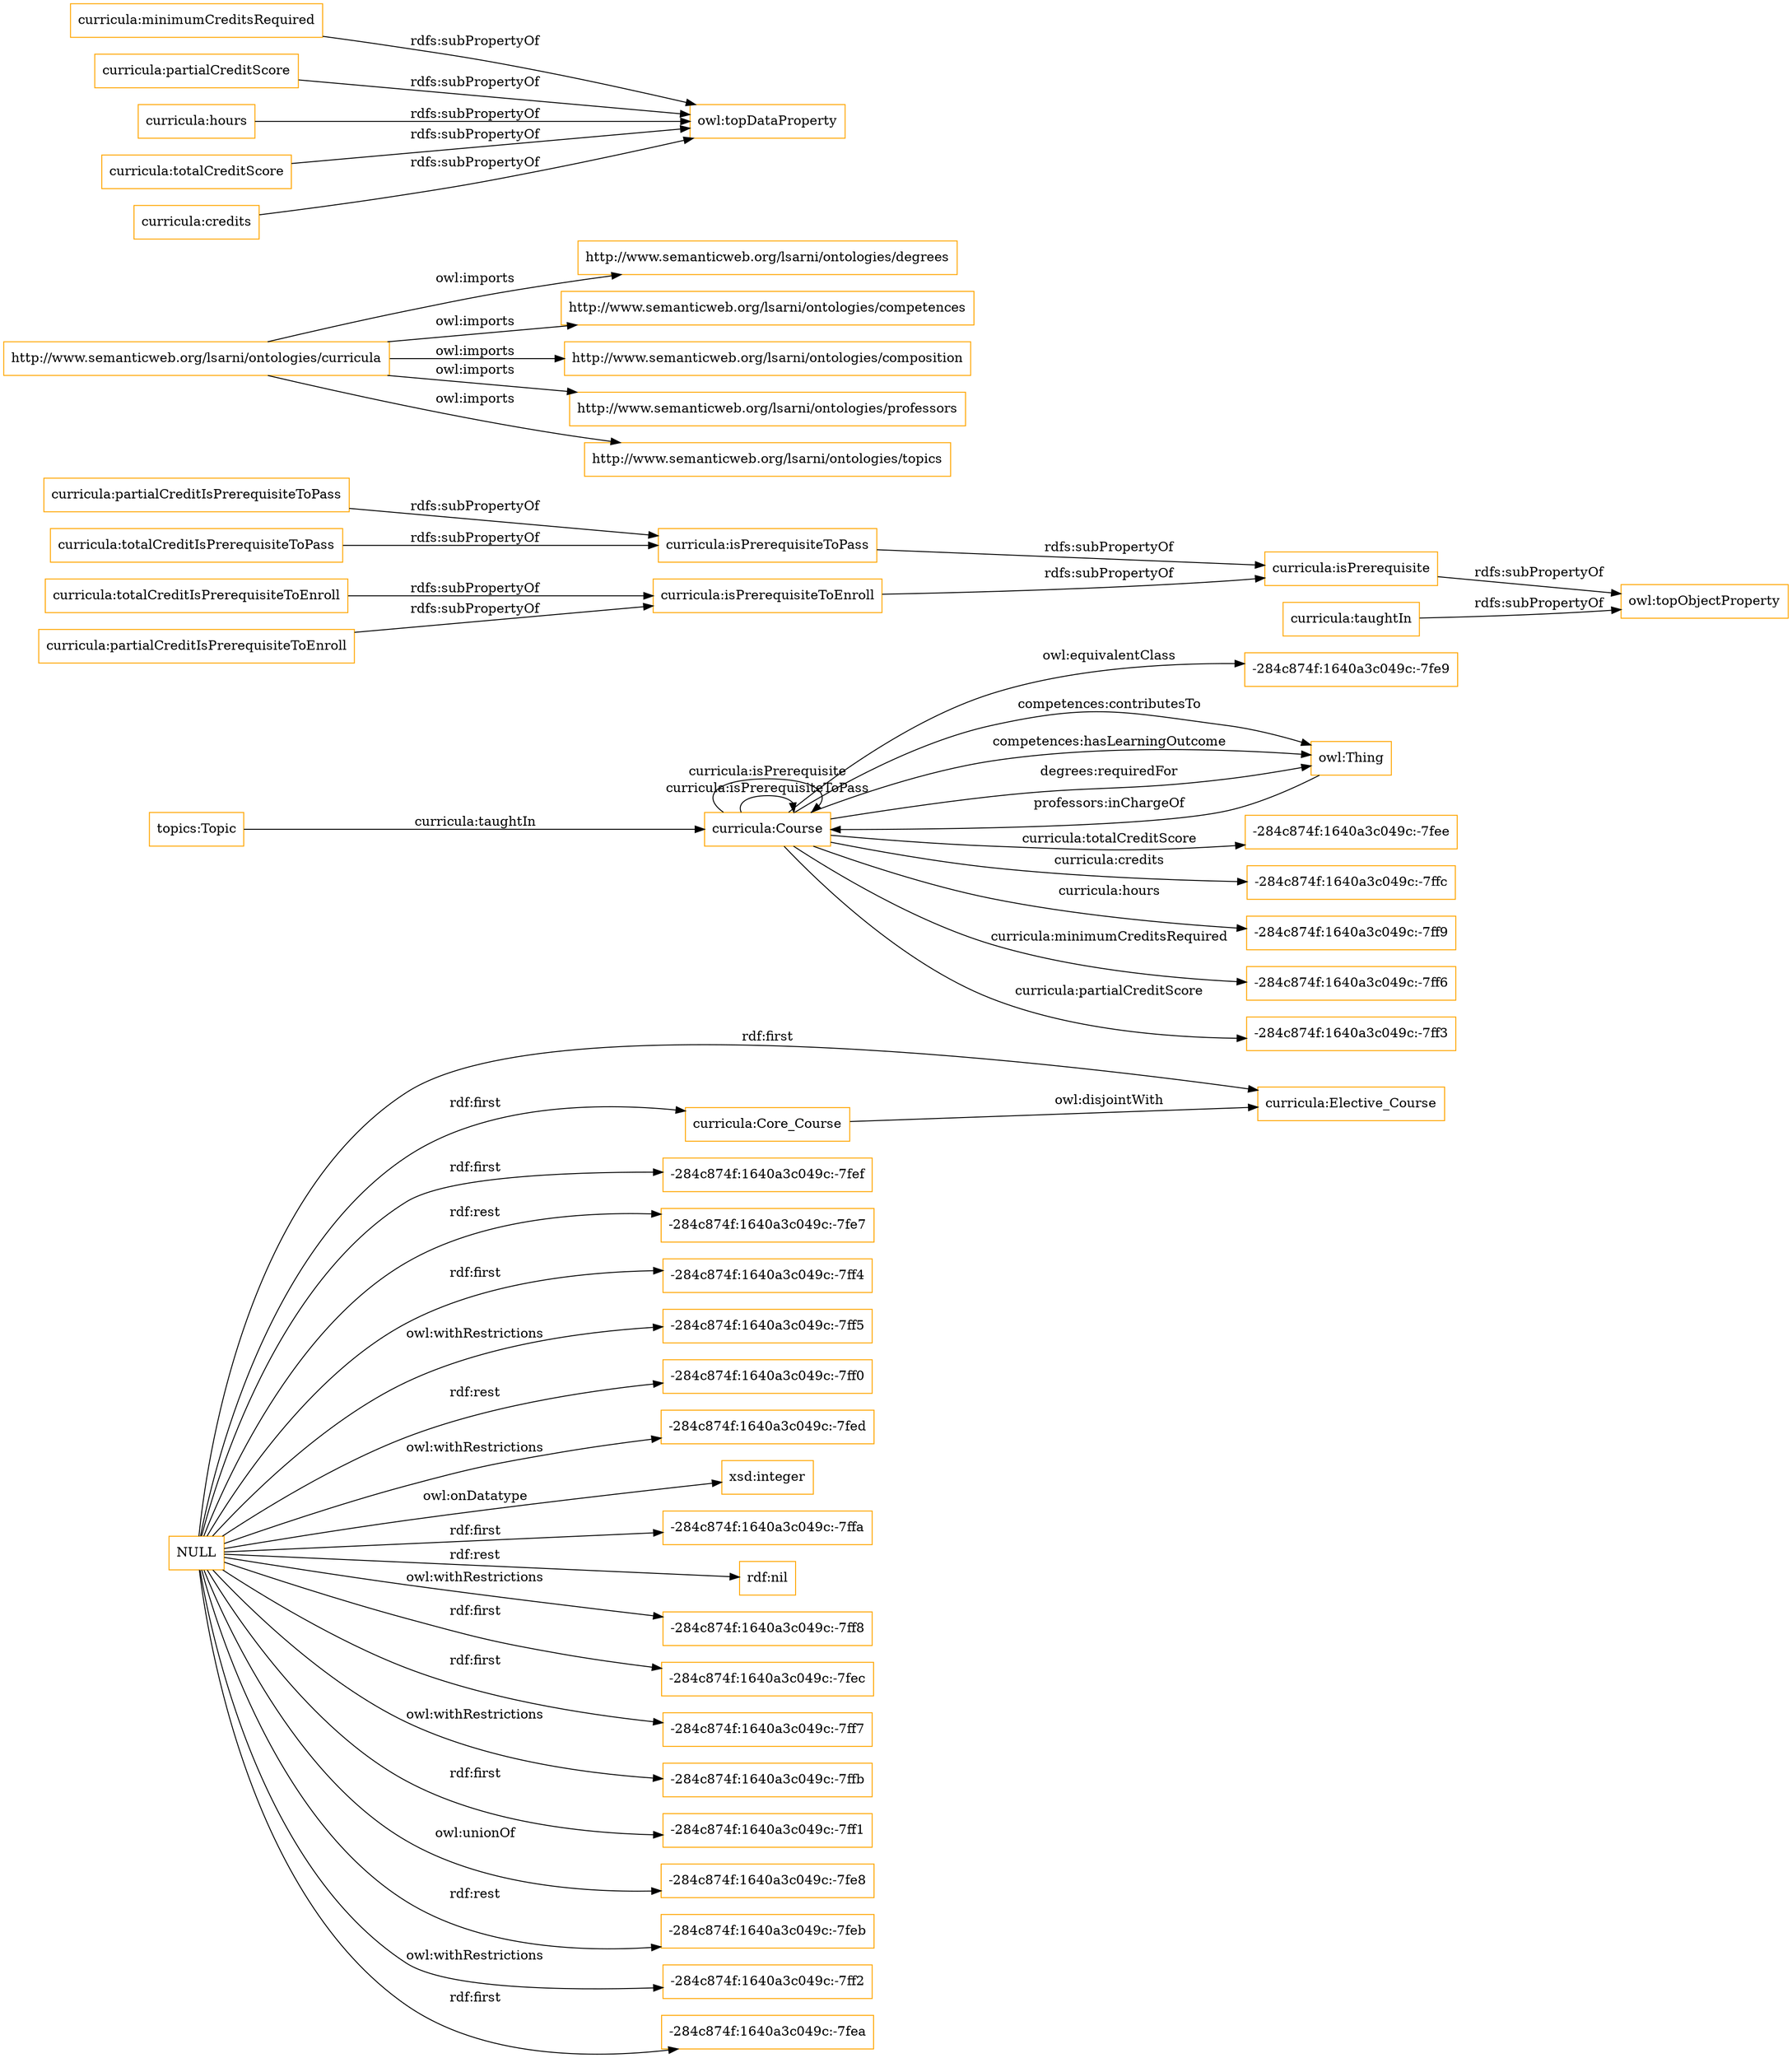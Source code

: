 digraph ar2dtool_diagram { 
rankdir=LR;
size="1501"
node [shape = rectangle, color="orange"]; "curricula:Elective_Course" "curricula:Core_Course" "curricula:Course" "-284c874f:1640a3c049c:-7fe9" ; /*classes style*/
	"NULL" -> "-284c874f:1640a3c049c:-7fef" [ label = "rdf:first" ];
	"NULL" -> "-284c874f:1640a3c049c:-7fe7" [ label = "rdf:rest" ];
	"NULL" -> "-284c874f:1640a3c049c:-7ff4" [ label = "rdf:first" ];
	"NULL" -> "-284c874f:1640a3c049c:-7ff5" [ label = "owl:withRestrictions" ];
	"NULL" -> "-284c874f:1640a3c049c:-7ff0" [ label = "rdf:rest" ];
	"NULL" -> "-284c874f:1640a3c049c:-7fed" [ label = "owl:withRestrictions" ];
	"NULL" -> "curricula:Core_Course" [ label = "rdf:first" ];
	"NULL" -> "xsd:integer" [ label = "owl:onDatatype" ];
	"NULL" -> "-284c874f:1640a3c049c:-7ffa" [ label = "rdf:first" ];
	"NULL" -> "rdf:nil" [ label = "rdf:rest" ];
	"NULL" -> "-284c874f:1640a3c049c:-7ff8" [ label = "owl:withRestrictions" ];
	"NULL" -> "-284c874f:1640a3c049c:-7fec" [ label = "rdf:first" ];
	"NULL" -> "curricula:Elective_Course" [ label = "rdf:first" ];
	"NULL" -> "-284c874f:1640a3c049c:-7ff7" [ label = "rdf:first" ];
	"NULL" -> "-284c874f:1640a3c049c:-7ffb" [ label = "owl:withRestrictions" ];
	"NULL" -> "-284c874f:1640a3c049c:-7ff1" [ label = "rdf:first" ];
	"NULL" -> "-284c874f:1640a3c049c:-7fe8" [ label = "owl:unionOf" ];
	"NULL" -> "-284c874f:1640a3c049c:-7feb" [ label = "rdf:rest" ];
	"NULL" -> "-284c874f:1640a3c049c:-7ff2" [ label = "owl:withRestrictions" ];
	"NULL" -> "-284c874f:1640a3c049c:-7fea" [ label = "rdf:first" ];
	"curricula:partialCreditIsPrerequisiteToPass" -> "curricula:isPrerequisiteToPass" [ label = "rdfs:subPropertyOf" ];
	"curricula:partialCreditIsPrerequisiteToEnroll" -> "curricula:isPrerequisiteToEnroll" [ label = "rdfs:subPropertyOf" ];
	"http://www.semanticweb.org/lsarni/ontologies/curricula" -> "http://www.semanticweb.org/lsarni/ontologies/degrees" [ label = "owl:imports" ];
	"http://www.semanticweb.org/lsarni/ontologies/curricula" -> "http://www.semanticweb.org/lsarni/ontologies/competences" [ label = "owl:imports" ];
	"http://www.semanticweb.org/lsarni/ontologies/curricula" -> "http://www.semanticweb.org/lsarni/ontologies/composition" [ label = "owl:imports" ];
	"http://www.semanticweb.org/lsarni/ontologies/curricula" -> "http://www.semanticweb.org/lsarni/ontologies/professors" [ label = "owl:imports" ];
	"http://www.semanticweb.org/lsarni/ontologies/curricula" -> "http://www.semanticweb.org/lsarni/ontologies/topics" [ label = "owl:imports" ];
	"curricula:minimumCreditsRequired" -> "owl:topDataProperty" [ label = "rdfs:subPropertyOf" ];
	"curricula:partialCreditScore" -> "owl:topDataProperty" [ label = "rdfs:subPropertyOf" ];
	"curricula:taughtIn" -> "owl:topObjectProperty" [ label = "rdfs:subPropertyOf" ];
	"curricula:hours" -> "owl:topDataProperty" [ label = "rdfs:subPropertyOf" ];
	"curricula:Core_Course" -> "curricula:Elective_Course" [ label = "owl:disjointWith" ];
	"curricula:totalCreditScore" -> "owl:topDataProperty" [ label = "rdfs:subPropertyOf" ];
	"curricula:Course" -> "-284c874f:1640a3c049c:-7fe9" [ label = "owl:equivalentClass" ];
	"curricula:isPrerequisite" -> "owl:topObjectProperty" [ label = "rdfs:subPropertyOf" ];
	"curricula:isPrerequisiteToPass" -> "curricula:isPrerequisite" [ label = "rdfs:subPropertyOf" ];
	"curricula:totalCreditIsPrerequisiteToEnroll" -> "curricula:isPrerequisiteToEnroll" [ label = "rdfs:subPropertyOf" ];
	"curricula:totalCreditIsPrerequisiteToPass" -> "curricula:isPrerequisiteToPass" [ label = "rdfs:subPropertyOf" ];
	"curricula:isPrerequisiteToEnroll" -> "curricula:isPrerequisite" [ label = "rdfs:subPropertyOf" ];
	"curricula:credits" -> "owl:topDataProperty" [ label = "rdfs:subPropertyOf" ];
	"curricula:Course" -> "owl:Thing" [ label = "competences:contributesTo" ];
	"curricula:Course" -> "owl:Thing" [ label = "competences:hasLearningOutcome" ];
	"curricula:Course" -> "-284c874f:1640a3c049c:-7fee" [ label = "curricula:totalCreditScore" ];
	"curricula:Course" -> "curricula:Course" [ label = "curricula:isPrerequisiteToPass" ];
	"owl:Thing" -> "curricula:Course" [ label = "professors:inChargeOf" ];
	"curricula:Course" -> "-284c874f:1640a3c049c:-7ffc" [ label = "curricula:credits" ];
	"curricula:Course" -> "-284c874f:1640a3c049c:-7ff9" [ label = "curricula:hours" ];
	"curricula:Course" -> "curricula:Course" [ label = "curricula:isPrerequisite" ];
	"curricula:Course" -> "-284c874f:1640a3c049c:-7ff6" [ label = "curricula:minimumCreditsRequired" ];
	"topics:Topic" -> "curricula:Course" [ label = "curricula:taughtIn" ];
	"curricula:Course" -> "-284c874f:1640a3c049c:-7ff3" [ label = "curricula:partialCreditScore" ];
	"curricula:Course" -> "owl:Thing" [ label = "degrees:requiredFor" ];

}
